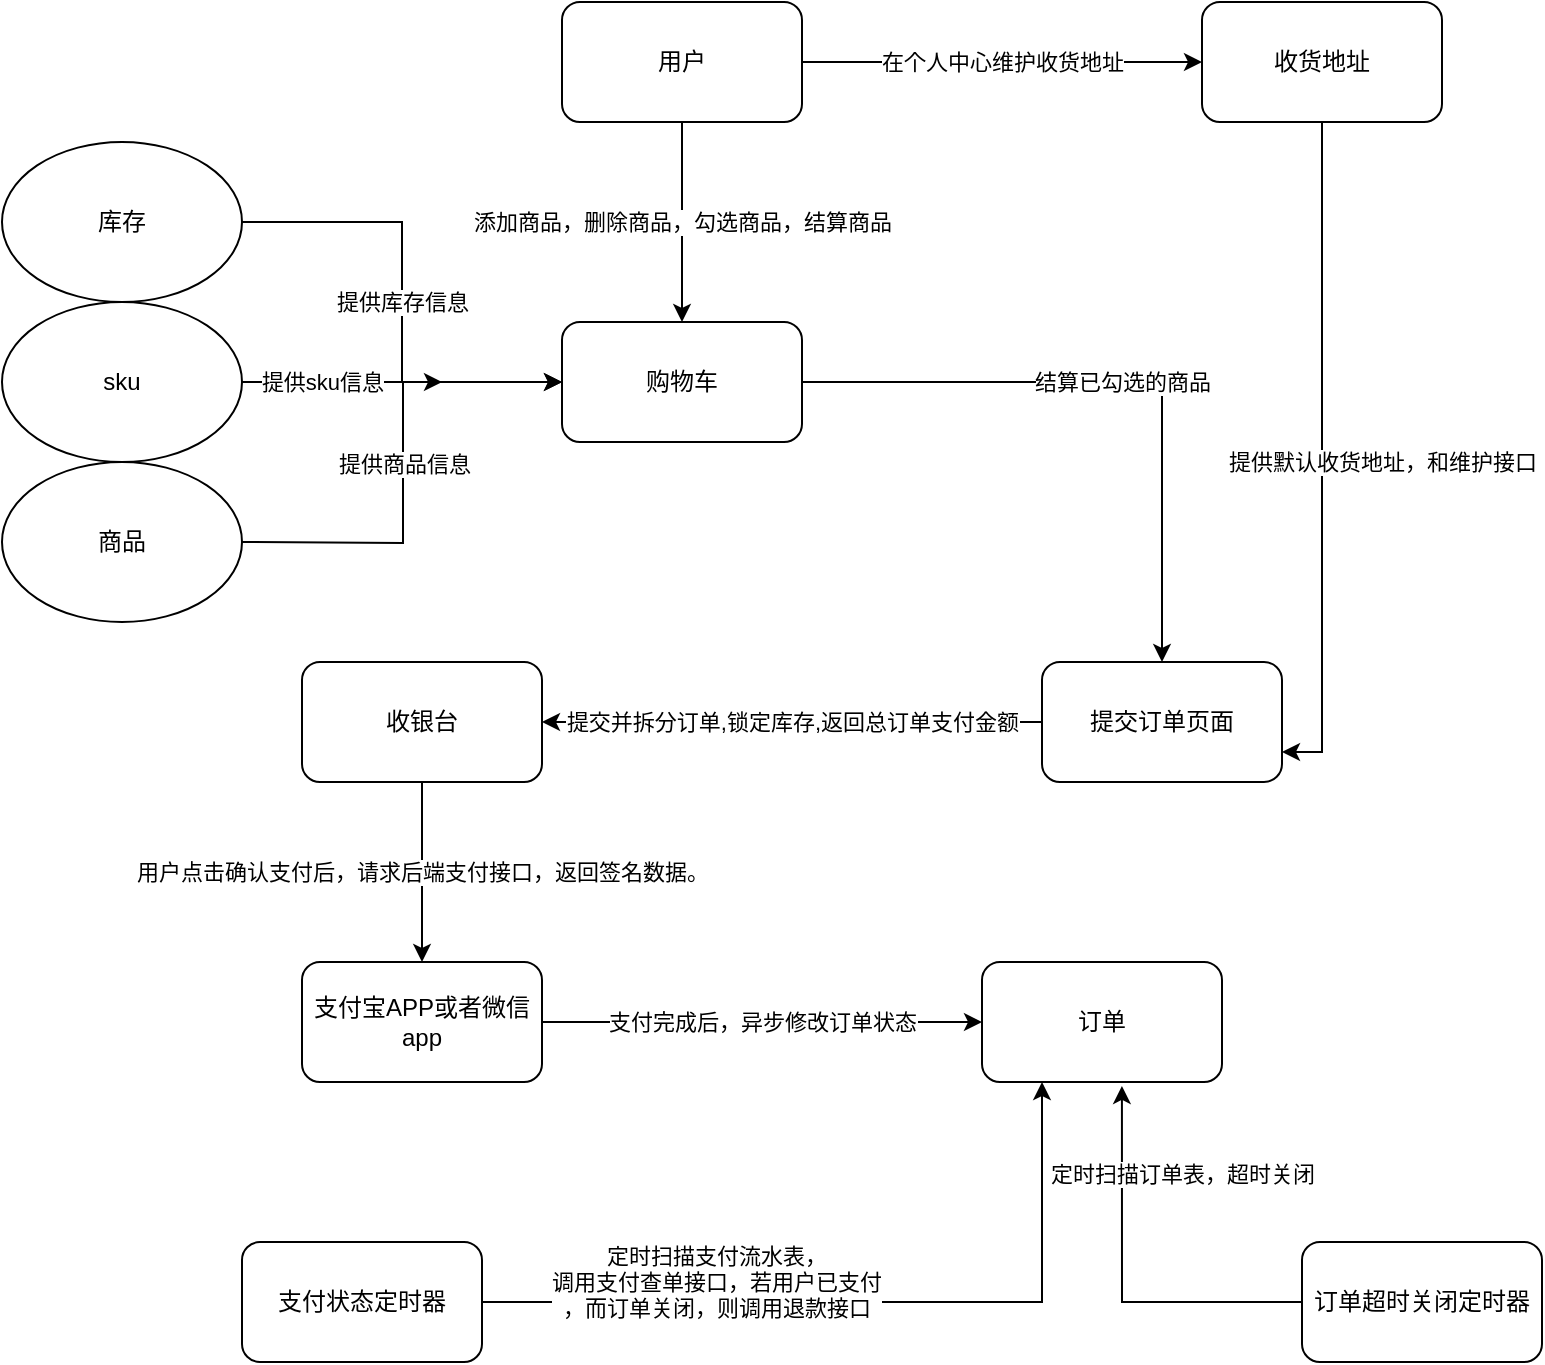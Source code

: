 <mxfile version="14.6.12" type="github">
  <diagram id="0ZHsSf4RnFRJh-Oq5-D7" name="第 1 页">
    <mxGraphModel dx="1422" dy="763" grid="1" gridSize="10" guides="1" tooltips="1" connect="1" arrows="1" fold="1" page="1" pageScale="1" pageWidth="827" pageHeight="1169" math="0" shadow="0">
      <root>
        <mxCell id="0" />
        <mxCell id="1" parent="0" />
        <mxCell id="8LjewoymZLQuPSXT3vMX-19" value="在个人中心维护收货地址" style="edgeStyle=orthogonalEdgeStyle;rounded=0;orthogonalLoop=1;jettySize=auto;html=1;entryX=0;entryY=0.5;entryDx=0;entryDy=0;" edge="1" parent="1" source="8LjewoymZLQuPSXT3vMX-8" target="8LjewoymZLQuPSXT3vMX-18">
          <mxGeometry relative="1" as="geometry" />
        </mxCell>
        <mxCell id="8LjewoymZLQuPSXT3vMX-29" value="添加商品，删除商品，勾选商品，结算商品" style="edgeStyle=orthogonalEdgeStyle;rounded=0;orthogonalLoop=1;jettySize=auto;html=1;entryX=0.5;entryY=0;entryDx=0;entryDy=0;" edge="1" parent="1" source="8LjewoymZLQuPSXT3vMX-8" target="8LjewoymZLQuPSXT3vMX-10">
          <mxGeometry relative="1" as="geometry" />
        </mxCell>
        <mxCell id="8LjewoymZLQuPSXT3vMX-8" value="用户" style="rounded=1;whiteSpace=wrap;html=1;" vertex="1" parent="1">
          <mxGeometry x="320" y="40" width="120" height="60" as="geometry" />
        </mxCell>
        <mxCell id="8LjewoymZLQuPSXT3vMX-24" value="提供商品信息" style="edgeStyle=orthogonalEdgeStyle;rounded=0;orthogonalLoop=1;jettySize=auto;html=1;entryX=0;entryY=0.5;entryDx=0;entryDy=0;" edge="1" parent="1" target="8LjewoymZLQuPSXT3vMX-10">
          <mxGeometry relative="1" as="geometry">
            <mxPoint x="160" y="310" as="sourcePoint" />
          </mxGeometry>
        </mxCell>
        <mxCell id="8LjewoymZLQuPSXT3vMX-17" value="结算已勾选的商品" style="edgeStyle=orthogonalEdgeStyle;rounded=0;orthogonalLoop=1;jettySize=auto;html=1;" edge="1" parent="1" source="8LjewoymZLQuPSXT3vMX-10" target="8LjewoymZLQuPSXT3vMX-16">
          <mxGeometry relative="1" as="geometry" />
        </mxCell>
        <mxCell id="8LjewoymZLQuPSXT3vMX-10" value="购物车" style="rounded=1;whiteSpace=wrap;html=1;" vertex="1" parent="1">
          <mxGeometry x="320" y="200" width="120" height="60" as="geometry" />
        </mxCell>
        <mxCell id="8LjewoymZLQuPSXT3vMX-33" value="提交并拆分订单,锁定库存,返回总订单支付金额" style="edgeStyle=orthogonalEdgeStyle;rounded=0;orthogonalLoop=1;jettySize=auto;html=1;entryX=1;entryY=0.5;entryDx=0;entryDy=0;" edge="1" parent="1" source="8LjewoymZLQuPSXT3vMX-16" target="8LjewoymZLQuPSXT3vMX-32">
          <mxGeometry relative="1" as="geometry" />
        </mxCell>
        <mxCell id="8LjewoymZLQuPSXT3vMX-16" value="提交订单页面" style="rounded=1;whiteSpace=wrap;html=1;" vertex="1" parent="1">
          <mxGeometry x="560" y="370" width="120" height="60" as="geometry" />
        </mxCell>
        <mxCell id="8LjewoymZLQuPSXT3vMX-31" value="提供默认收货地址，和维护接口" style="edgeStyle=orthogonalEdgeStyle;rounded=0;orthogonalLoop=1;jettySize=auto;html=1;entryX=1;entryY=0.75;entryDx=0;entryDy=0;" edge="1" parent="1" source="8LjewoymZLQuPSXT3vMX-18" target="8LjewoymZLQuPSXT3vMX-16">
          <mxGeometry x="0.015" y="30" relative="1" as="geometry">
            <mxPoint as="offset" />
          </mxGeometry>
        </mxCell>
        <mxCell id="8LjewoymZLQuPSXT3vMX-18" value="收货地址" style="rounded=1;whiteSpace=wrap;html=1;" vertex="1" parent="1">
          <mxGeometry x="640" y="40" width="120" height="60" as="geometry" />
        </mxCell>
        <mxCell id="8LjewoymZLQuPSXT3vMX-26" value="提供库存信息" style="edgeStyle=orthogonalEdgeStyle;rounded=0;orthogonalLoop=1;jettySize=auto;html=1;entryX=0;entryY=0.5;entryDx=0;entryDy=0;" edge="1" parent="1" target="8LjewoymZLQuPSXT3vMX-10">
          <mxGeometry relative="1" as="geometry">
            <mxPoint x="160" y="150" as="sourcePoint" />
            <Array as="points">
              <mxPoint x="240" y="150" />
              <mxPoint x="240" y="230" />
            </Array>
          </mxGeometry>
        </mxCell>
        <mxCell id="8LjewoymZLQuPSXT3vMX-28" value="提供sku信息" style="edgeStyle=orthogonalEdgeStyle;rounded=0;orthogonalLoop=1;jettySize=auto;html=1;exitX=1;exitY=0.5;exitDx=0;exitDy=0;" edge="1" parent="1">
          <mxGeometry x="-0.2" relative="1" as="geometry">
            <mxPoint x="260" y="230" as="targetPoint" />
            <mxPoint x="160" y="230" as="sourcePoint" />
            <mxPoint as="offset" />
          </mxGeometry>
        </mxCell>
        <mxCell id="8LjewoymZLQuPSXT3vMX-35" value="用户点击确认支付后，请求后端支付接口，返回签名数据。" style="edgeStyle=orthogonalEdgeStyle;rounded=0;orthogonalLoop=1;jettySize=auto;html=1;entryX=0.5;entryY=0;entryDx=0;entryDy=0;" edge="1" parent="1" source="8LjewoymZLQuPSXT3vMX-32" target="8LjewoymZLQuPSXT3vMX-34">
          <mxGeometry relative="1" as="geometry" />
        </mxCell>
        <mxCell id="8LjewoymZLQuPSXT3vMX-32" value="收银台" style="rounded=1;whiteSpace=wrap;html=1;" vertex="1" parent="1">
          <mxGeometry x="190" y="370" width="120" height="60" as="geometry" />
        </mxCell>
        <mxCell id="8LjewoymZLQuPSXT3vMX-37" value="支付完成后，异步修改订单状态" style="edgeStyle=orthogonalEdgeStyle;rounded=0;orthogonalLoop=1;jettySize=auto;html=1;" edge="1" parent="1" source="8LjewoymZLQuPSXT3vMX-34" target="8LjewoymZLQuPSXT3vMX-36">
          <mxGeometry relative="1" as="geometry" />
        </mxCell>
        <mxCell id="8LjewoymZLQuPSXT3vMX-34" value="支付宝APP或者微信app" style="rounded=1;whiteSpace=wrap;html=1;" vertex="1" parent="1">
          <mxGeometry x="190" y="520" width="120" height="60" as="geometry" />
        </mxCell>
        <mxCell id="8LjewoymZLQuPSXT3vMX-36" value="订单" style="rounded=1;whiteSpace=wrap;html=1;" vertex="1" parent="1">
          <mxGeometry x="530" y="520" width="120" height="60" as="geometry" />
        </mxCell>
        <mxCell id="8LjewoymZLQuPSXT3vMX-40" value="定时扫描订单表，超时关闭" style="edgeStyle=orthogonalEdgeStyle;rounded=0;orthogonalLoop=1;jettySize=auto;html=1;entryX=0.583;entryY=1.033;entryDx=0;entryDy=0;entryPerimeter=0;" edge="1" parent="1" source="8LjewoymZLQuPSXT3vMX-38" target="8LjewoymZLQuPSXT3vMX-36">
          <mxGeometry x="0.551" y="-30" relative="1" as="geometry">
            <mxPoint as="offset" />
          </mxGeometry>
        </mxCell>
        <mxCell id="8LjewoymZLQuPSXT3vMX-38" value="订单超时关闭定时器" style="rounded=1;whiteSpace=wrap;html=1;" vertex="1" parent="1">
          <mxGeometry x="690" y="660" width="120" height="60" as="geometry" />
        </mxCell>
        <mxCell id="8LjewoymZLQuPSXT3vMX-42" value="&lt;div&gt;定时扫描支付流水表，&lt;/div&gt;&lt;div&gt;调用支付查单接口，若用户已支付&lt;br&gt;&lt;/div&gt;，而订单关闭，则调用退款接口" style="edgeStyle=orthogonalEdgeStyle;rounded=0;orthogonalLoop=1;jettySize=auto;html=1;exitX=1;exitY=0.5;exitDx=0;exitDy=0;entryX=0.25;entryY=1;entryDx=0;entryDy=0;" edge="1" parent="1" source="8LjewoymZLQuPSXT3vMX-41" target="8LjewoymZLQuPSXT3vMX-36">
          <mxGeometry x="-0.4" y="10" relative="1" as="geometry">
            <mxPoint as="offset" />
          </mxGeometry>
        </mxCell>
        <mxCell id="8LjewoymZLQuPSXT3vMX-41" value="支付状态定时器" style="rounded=1;whiteSpace=wrap;html=1;" vertex="1" parent="1">
          <mxGeometry x="160" y="660" width="120" height="60" as="geometry" />
        </mxCell>
        <mxCell id="8LjewoymZLQuPSXT3vMX-47" value="库存" style="ellipse;whiteSpace=wrap;html=1;" vertex="1" parent="1">
          <mxGeometry x="40" y="110" width="120" height="80" as="geometry" />
        </mxCell>
        <mxCell id="8LjewoymZLQuPSXT3vMX-48" value="sku" style="ellipse;whiteSpace=wrap;html=1;" vertex="1" parent="1">
          <mxGeometry x="40" y="190" width="120" height="80" as="geometry" />
        </mxCell>
        <mxCell id="8LjewoymZLQuPSXT3vMX-49" value="商品" style="ellipse;whiteSpace=wrap;html=1;" vertex="1" parent="1">
          <mxGeometry x="40" y="270" width="120" height="80" as="geometry" />
        </mxCell>
      </root>
    </mxGraphModel>
  </diagram>
</mxfile>
